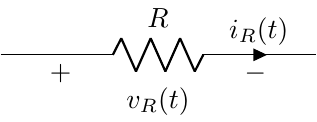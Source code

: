 \documentclass{standalone}
\usepackage{circuitikz}

\begin{document}

\begin{circuitikz}[american voltages]

\draw (0,0) to[R, l=$R$, i=$i_R(t)$, v=$v_R(t)$] (4,0);

\end{circuitikz}

\end{document}